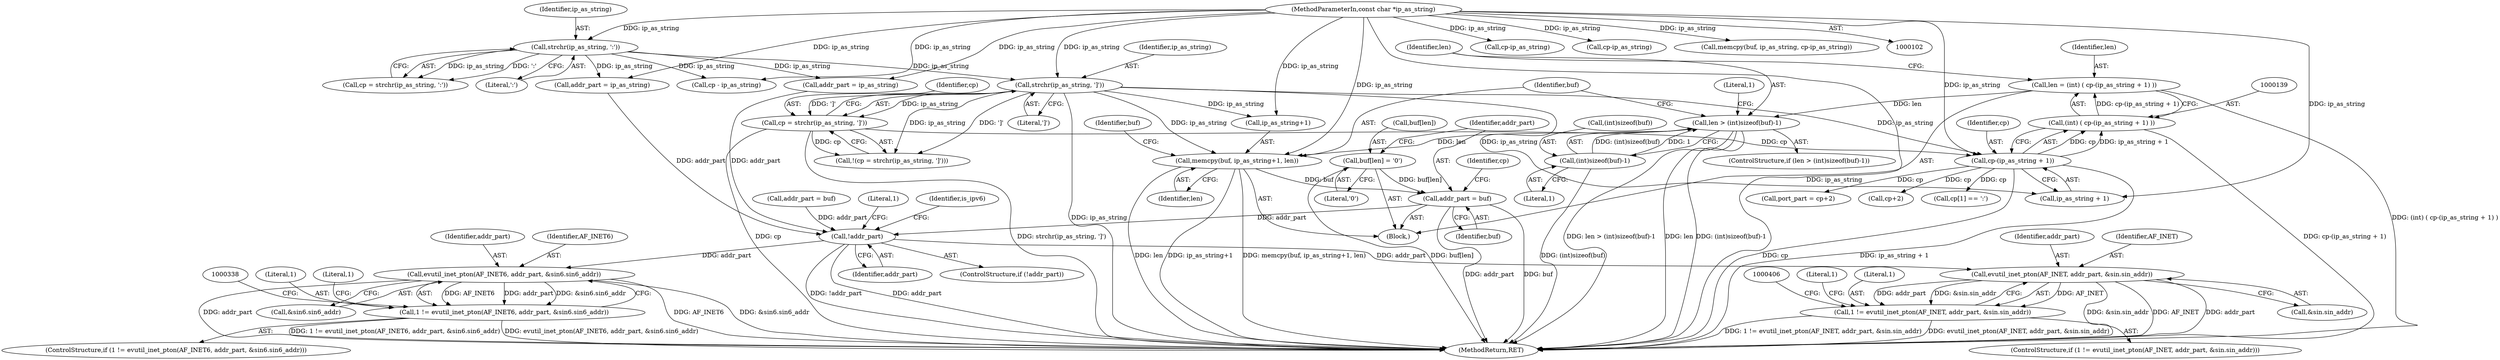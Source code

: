 digraph "0_libevent_329acc18a0768c21ba22522f01a5c7f46cacc4d5@pointer" {
"1000169" [label="(Call,addr_part = buf)"];
"1000158" [label="(Call,memcpy(buf, ip_as_string+1, len))"];
"1000103" [label="(MethodParameterIn,const char *ip_as_string)"];
"1000129" [label="(Call,strchr(ip_as_string, ']'))"];
"1000115" [label="(Call,strchr(ip_as_string, ':'))"];
"1000146" [label="(Call,len > (int)sizeof(buf)-1)"];
"1000136" [label="(Call,len = (int) ( cp-(ip_as_string + 1) ))"];
"1000138" [label="(Call,(int) ( cp-(ip_as_string + 1) ))"];
"1000140" [label="(Call,cp-(ip_as_string + 1))"];
"1000127" [label="(Call,cp = strchr(ip_as_string, ']'))"];
"1000148" [label="(Call,(int)sizeof(buf)-1)"];
"1000164" [label="(Call,buf[len] = '\0')"];
"1000290" [label="(Call,!addr_part)"];
"1000325" [label="(Call,evutil_inet_pton(AF_INET6, addr_part, &sin6.sin6_addr))"];
"1000323" [label="(Call,1 != evutil_inet_pton(AF_INET6, addr_part, &sin6.sin6_addr))"];
"1000393" [label="(Call,evutil_inet_pton(AF_INET, addr_part, &sin.sin_addr))"];
"1000391" [label="(Call,1 != evutil_inet_pton(AF_INET, addr_part, &sin.sin_addr))"];
"1000168" [label="(Literal,'\0')"];
"1000128" [label="(Identifier,cp)"];
"1000142" [label="(Call,ip_as_string + 1)"];
"1000148" [label="(Call,(int)sizeof(buf)-1)"];
"1000138" [label="(Call,(int) ( cp-(ip_as_string + 1) ))"];
"1000254" [label="(Call,addr_part = ip_as_string)"];
"1000234" [label="(Call,cp-ip_as_string)"];
"1000175" [label="(Identifier,cp)"];
"1000117" [label="(Literal,':')"];
"1000163" [label="(Identifier,len)"];
"1000149" [label="(Call,(int)sizeof(buf))"];
"1000203" [label="(Call,addr_part = ip_as_string)"];
"1000390" [label="(ControlStructure,if (1 != evutil_inet_pton(AF_INET, addr_part, &sin.sin_addr)))"];
"1000402" [label="(Literal,1)"];
"1000325" [label="(Call,evutil_inet_pton(AF_INET6, addr_part, &sin6.sin6_addr))"];
"1000169" [label="(Call,addr_part = buf)"];
"1000294" [label="(Literal,1)"];
"1000296" [label="(Identifier,is_ipv6)"];
"1000394" [label="(Identifier,AF_INET)"];
"1000328" [label="(Call,&sin6.sin6_addr)"];
"1000395" [label="(Identifier,addr_part)"];
"1000327" [label="(Identifier,addr_part)"];
"1000322" [label="(ControlStructure,if (1 != evutil_inet_pton(AF_INET6, addr_part, &sin6.sin6_addr)))"];
"1000432" [label="(MethodReturn,RET)"];
"1000218" [label="(Call,cp - ip_as_string)"];
"1000113" [label="(Call,cp = strchr(ip_as_string, ':'))"];
"1000171" [label="(Identifier,buf)"];
"1000170" [label="(Identifier,addr_part)"];
"1000166" [label="(Identifier,buf)"];
"1000159" [label="(Identifier,buf)"];
"1000323" [label="(Call,1 != evutil_inet_pton(AF_INET6, addr_part, &sin6.sin6_addr))"];
"1000140" [label="(Call,cp-(ip_as_string + 1))"];
"1000145" [label="(ControlStructure,if (len > (int)sizeof(buf)-1))"];
"1000178" [label="(Call,port_part = cp+2)"];
"1000180" [label="(Call,cp+2)"];
"1000240" [label="(Call,cp-ip_as_string)"];
"1000324" [label="(Literal,1)"];
"1000244" [label="(Call,addr_part = buf)"];
"1000334" [label="(Literal,1)"];
"1000131" [label="(Literal,']')"];
"1000153" [label="(Literal,1)"];
"1000290" [label="(Call,!addr_part)"];
"1000160" [label="(Call,ip_as_string+1)"];
"1000116" [label="(Identifier,ip_as_string)"];
"1000164" [label="(Call,buf[len] = '\0')"];
"1000137" [label="(Identifier,len)"];
"1000173" [label="(Call,cp[1] == ':')"];
"1000289" [label="(ControlStructure,if (!addr_part))"];
"1000127" [label="(Call,cp = strchr(ip_as_string, ']'))"];
"1000326" [label="(Identifier,AF_INET6)"];
"1000165" [label="(Call,buf[len])"];
"1000396" [label="(Call,&sin.sin_addr)"];
"1000115" [label="(Call,strchr(ip_as_string, ':'))"];
"1000291" [label="(Identifier,addr_part)"];
"1000146" [label="(Call,len > (int)sizeof(buf)-1)"];
"1000392" [label="(Literal,1)"];
"1000141" [label="(Identifier,cp)"];
"1000231" [label="(Call,memcpy(buf, ip_as_string, cp-ip_as_string))"];
"1000393" [label="(Call,evutil_inet_pton(AF_INET, addr_part, &sin.sin_addr))"];
"1000123" [label="(Block,)"];
"1000158" [label="(Call,memcpy(buf, ip_as_string+1, len))"];
"1000103" [label="(MethodParameterIn,const char *ip_as_string)"];
"1000130" [label="(Identifier,ip_as_string)"];
"1000147" [label="(Identifier,len)"];
"1000129" [label="(Call,strchr(ip_as_string, ']'))"];
"1000126" [label="(Call,!(cp = strchr(ip_as_string, ']')))"];
"1000157" [label="(Literal,1)"];
"1000136" [label="(Call,len = (int) ( cp-(ip_as_string + 1) ))"];
"1000391" [label="(Call,1 != evutil_inet_pton(AF_INET, addr_part, &sin.sin_addr))"];
"1000169" -> "1000123"  [label="AST: "];
"1000169" -> "1000171"  [label="CFG: "];
"1000170" -> "1000169"  [label="AST: "];
"1000171" -> "1000169"  [label="AST: "];
"1000175" -> "1000169"  [label="CFG: "];
"1000169" -> "1000432"  [label="DDG: buf"];
"1000169" -> "1000432"  [label="DDG: addr_part"];
"1000158" -> "1000169"  [label="DDG: buf"];
"1000164" -> "1000169"  [label="DDG: buf[len]"];
"1000169" -> "1000290"  [label="DDG: addr_part"];
"1000158" -> "1000123"  [label="AST: "];
"1000158" -> "1000163"  [label="CFG: "];
"1000159" -> "1000158"  [label="AST: "];
"1000160" -> "1000158"  [label="AST: "];
"1000163" -> "1000158"  [label="AST: "];
"1000166" -> "1000158"  [label="CFG: "];
"1000158" -> "1000432"  [label="DDG: ip_as_string+1"];
"1000158" -> "1000432"  [label="DDG: memcpy(buf, ip_as_string+1, len)"];
"1000158" -> "1000432"  [label="DDG: len"];
"1000103" -> "1000158"  [label="DDG: ip_as_string"];
"1000129" -> "1000158"  [label="DDG: ip_as_string"];
"1000146" -> "1000158"  [label="DDG: len"];
"1000103" -> "1000102"  [label="AST: "];
"1000103" -> "1000432"  [label="DDG: ip_as_string"];
"1000103" -> "1000115"  [label="DDG: ip_as_string"];
"1000103" -> "1000129"  [label="DDG: ip_as_string"];
"1000103" -> "1000140"  [label="DDG: ip_as_string"];
"1000103" -> "1000142"  [label="DDG: ip_as_string"];
"1000103" -> "1000160"  [label="DDG: ip_as_string"];
"1000103" -> "1000203"  [label="DDG: ip_as_string"];
"1000103" -> "1000218"  [label="DDG: ip_as_string"];
"1000103" -> "1000231"  [label="DDG: ip_as_string"];
"1000103" -> "1000234"  [label="DDG: ip_as_string"];
"1000103" -> "1000240"  [label="DDG: ip_as_string"];
"1000103" -> "1000254"  [label="DDG: ip_as_string"];
"1000129" -> "1000127"  [label="AST: "];
"1000129" -> "1000131"  [label="CFG: "];
"1000130" -> "1000129"  [label="AST: "];
"1000131" -> "1000129"  [label="AST: "];
"1000127" -> "1000129"  [label="CFG: "];
"1000129" -> "1000432"  [label="DDG: ip_as_string"];
"1000129" -> "1000126"  [label="DDG: ip_as_string"];
"1000129" -> "1000126"  [label="DDG: ']'"];
"1000129" -> "1000127"  [label="DDG: ip_as_string"];
"1000129" -> "1000127"  [label="DDG: ']'"];
"1000115" -> "1000129"  [label="DDG: ip_as_string"];
"1000129" -> "1000140"  [label="DDG: ip_as_string"];
"1000129" -> "1000142"  [label="DDG: ip_as_string"];
"1000129" -> "1000160"  [label="DDG: ip_as_string"];
"1000115" -> "1000113"  [label="AST: "];
"1000115" -> "1000117"  [label="CFG: "];
"1000116" -> "1000115"  [label="AST: "];
"1000117" -> "1000115"  [label="AST: "];
"1000113" -> "1000115"  [label="CFG: "];
"1000115" -> "1000113"  [label="DDG: ip_as_string"];
"1000115" -> "1000113"  [label="DDG: ':'"];
"1000115" -> "1000203"  [label="DDG: ip_as_string"];
"1000115" -> "1000218"  [label="DDG: ip_as_string"];
"1000115" -> "1000254"  [label="DDG: ip_as_string"];
"1000146" -> "1000145"  [label="AST: "];
"1000146" -> "1000148"  [label="CFG: "];
"1000147" -> "1000146"  [label="AST: "];
"1000148" -> "1000146"  [label="AST: "];
"1000157" -> "1000146"  [label="CFG: "];
"1000159" -> "1000146"  [label="CFG: "];
"1000146" -> "1000432"  [label="DDG: (int)sizeof(buf)-1"];
"1000146" -> "1000432"  [label="DDG: len > (int)sizeof(buf)-1"];
"1000146" -> "1000432"  [label="DDG: len"];
"1000136" -> "1000146"  [label="DDG: len"];
"1000148" -> "1000146"  [label="DDG: (int)sizeof(buf)"];
"1000148" -> "1000146"  [label="DDG: 1"];
"1000136" -> "1000123"  [label="AST: "];
"1000136" -> "1000138"  [label="CFG: "];
"1000137" -> "1000136"  [label="AST: "];
"1000138" -> "1000136"  [label="AST: "];
"1000147" -> "1000136"  [label="CFG: "];
"1000136" -> "1000432"  [label="DDG: (int) ( cp-(ip_as_string + 1) )"];
"1000138" -> "1000136"  [label="DDG: cp-(ip_as_string + 1)"];
"1000138" -> "1000140"  [label="CFG: "];
"1000139" -> "1000138"  [label="AST: "];
"1000140" -> "1000138"  [label="AST: "];
"1000138" -> "1000432"  [label="DDG: cp-(ip_as_string + 1)"];
"1000140" -> "1000138"  [label="DDG: cp"];
"1000140" -> "1000138"  [label="DDG: ip_as_string + 1"];
"1000140" -> "1000142"  [label="CFG: "];
"1000141" -> "1000140"  [label="AST: "];
"1000142" -> "1000140"  [label="AST: "];
"1000140" -> "1000432"  [label="DDG: ip_as_string + 1"];
"1000140" -> "1000432"  [label="DDG: cp"];
"1000127" -> "1000140"  [label="DDG: cp"];
"1000140" -> "1000173"  [label="DDG: cp"];
"1000140" -> "1000178"  [label="DDG: cp"];
"1000140" -> "1000180"  [label="DDG: cp"];
"1000127" -> "1000126"  [label="AST: "];
"1000128" -> "1000127"  [label="AST: "];
"1000126" -> "1000127"  [label="CFG: "];
"1000127" -> "1000432"  [label="DDG: strchr(ip_as_string, ']')"];
"1000127" -> "1000432"  [label="DDG: cp"];
"1000127" -> "1000126"  [label="DDG: cp"];
"1000148" -> "1000153"  [label="CFG: "];
"1000149" -> "1000148"  [label="AST: "];
"1000153" -> "1000148"  [label="AST: "];
"1000148" -> "1000432"  [label="DDG: (int)sizeof(buf)"];
"1000164" -> "1000123"  [label="AST: "];
"1000164" -> "1000168"  [label="CFG: "];
"1000165" -> "1000164"  [label="AST: "];
"1000168" -> "1000164"  [label="AST: "];
"1000170" -> "1000164"  [label="CFG: "];
"1000164" -> "1000432"  [label="DDG: buf[len]"];
"1000290" -> "1000289"  [label="AST: "];
"1000290" -> "1000291"  [label="CFG: "];
"1000291" -> "1000290"  [label="AST: "];
"1000294" -> "1000290"  [label="CFG: "];
"1000296" -> "1000290"  [label="CFG: "];
"1000290" -> "1000432"  [label="DDG: addr_part"];
"1000290" -> "1000432"  [label="DDG: !addr_part"];
"1000254" -> "1000290"  [label="DDG: addr_part"];
"1000244" -> "1000290"  [label="DDG: addr_part"];
"1000203" -> "1000290"  [label="DDG: addr_part"];
"1000290" -> "1000325"  [label="DDG: addr_part"];
"1000290" -> "1000393"  [label="DDG: addr_part"];
"1000325" -> "1000323"  [label="AST: "];
"1000325" -> "1000328"  [label="CFG: "];
"1000326" -> "1000325"  [label="AST: "];
"1000327" -> "1000325"  [label="AST: "];
"1000328" -> "1000325"  [label="AST: "];
"1000323" -> "1000325"  [label="CFG: "];
"1000325" -> "1000432"  [label="DDG: AF_INET6"];
"1000325" -> "1000432"  [label="DDG: &sin6.sin6_addr"];
"1000325" -> "1000432"  [label="DDG: addr_part"];
"1000325" -> "1000323"  [label="DDG: AF_INET6"];
"1000325" -> "1000323"  [label="DDG: addr_part"];
"1000325" -> "1000323"  [label="DDG: &sin6.sin6_addr"];
"1000323" -> "1000322"  [label="AST: "];
"1000324" -> "1000323"  [label="AST: "];
"1000334" -> "1000323"  [label="CFG: "];
"1000338" -> "1000323"  [label="CFG: "];
"1000323" -> "1000432"  [label="DDG: evutil_inet_pton(AF_INET6, addr_part, &sin6.sin6_addr)"];
"1000323" -> "1000432"  [label="DDG: 1 != evutil_inet_pton(AF_INET6, addr_part, &sin6.sin6_addr)"];
"1000393" -> "1000391"  [label="AST: "];
"1000393" -> "1000396"  [label="CFG: "];
"1000394" -> "1000393"  [label="AST: "];
"1000395" -> "1000393"  [label="AST: "];
"1000396" -> "1000393"  [label="AST: "];
"1000391" -> "1000393"  [label="CFG: "];
"1000393" -> "1000432"  [label="DDG: &sin.sin_addr"];
"1000393" -> "1000432"  [label="DDG: AF_INET"];
"1000393" -> "1000432"  [label="DDG: addr_part"];
"1000393" -> "1000391"  [label="DDG: AF_INET"];
"1000393" -> "1000391"  [label="DDG: addr_part"];
"1000393" -> "1000391"  [label="DDG: &sin.sin_addr"];
"1000391" -> "1000390"  [label="AST: "];
"1000392" -> "1000391"  [label="AST: "];
"1000402" -> "1000391"  [label="CFG: "];
"1000406" -> "1000391"  [label="CFG: "];
"1000391" -> "1000432"  [label="DDG: evutil_inet_pton(AF_INET, addr_part, &sin.sin_addr)"];
"1000391" -> "1000432"  [label="DDG: 1 != evutil_inet_pton(AF_INET, addr_part, &sin.sin_addr)"];
}
